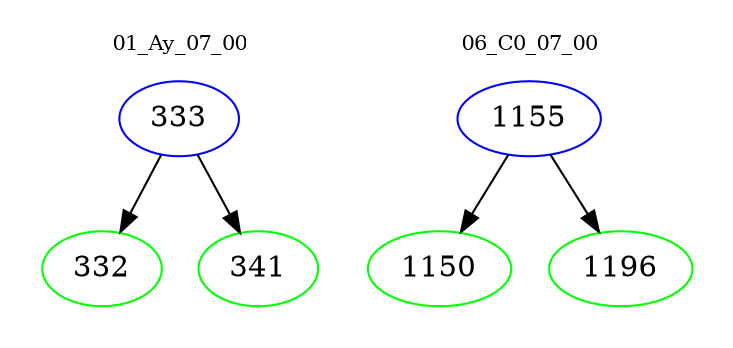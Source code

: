 digraph{
subgraph cluster_0 {
color = white
label = "01_Ay_07_00";
fontsize=10;
T0_333 [label="333", color="blue"]
T0_333 -> T0_332 [color="black"]
T0_332 [label="332", color="green"]
T0_333 -> T0_341 [color="black"]
T0_341 [label="341", color="green"]
}
subgraph cluster_1 {
color = white
label = "06_C0_07_00";
fontsize=10;
T1_1155 [label="1155", color="blue"]
T1_1155 -> T1_1150 [color="black"]
T1_1150 [label="1150", color="green"]
T1_1155 -> T1_1196 [color="black"]
T1_1196 [label="1196", color="green"]
}
}
